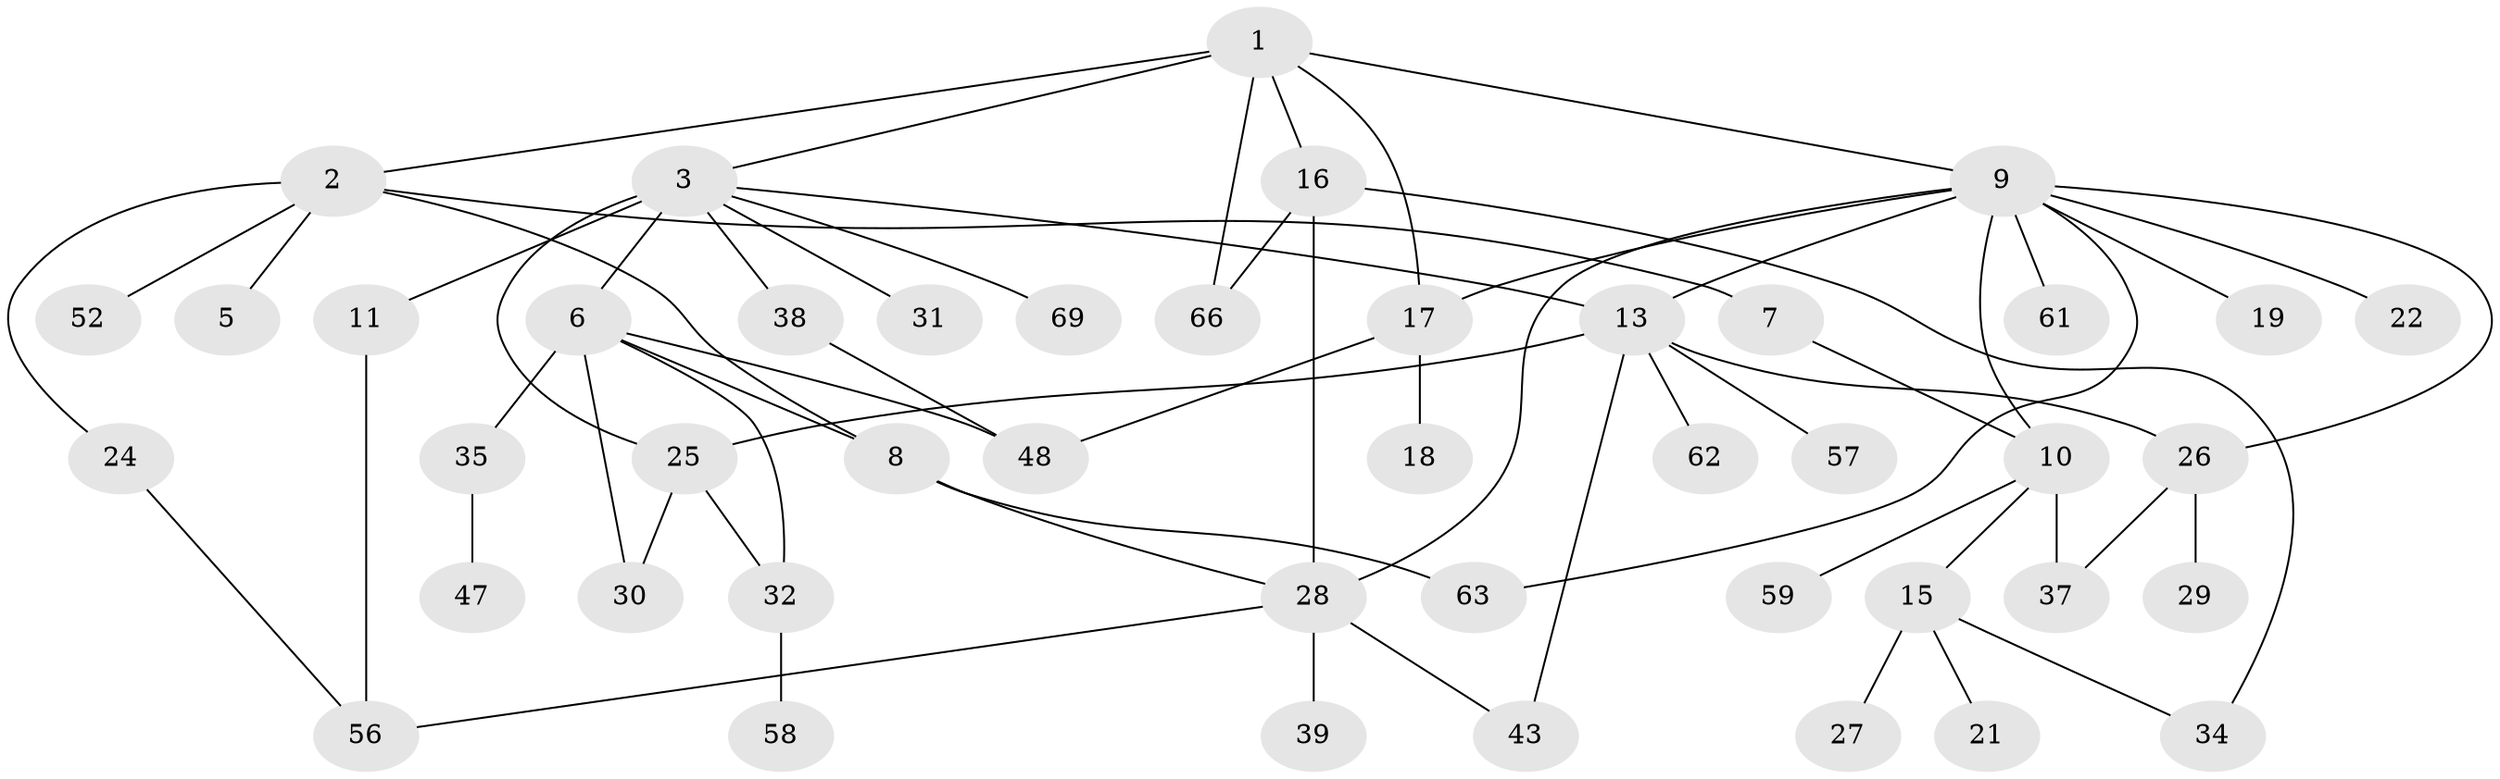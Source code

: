 // Generated by graph-tools (version 1.1) at 2025/23/03/03/25 07:23:30]
// undirected, 45 vertices, 63 edges
graph export_dot {
graph [start="1"]
  node [color=gray90,style=filled];
  1 [super="+65"];
  2 [super="+50"];
  3 [super="+4"];
  5 [super="+14"];
  6 [super="+23"];
  7 [super="+40"];
  8 [super="+42"];
  9 [super="+12"];
  10 [super="+36"];
  11 [super="+54"];
  13 [super="+46"];
  15 [super="+44"];
  16 [super="+20"];
  17 [super="+45"];
  18;
  19;
  21;
  22;
  24;
  25 [super="+51"];
  26 [super="+49"];
  27;
  28 [super="+41"];
  29;
  30;
  31;
  32 [super="+33"];
  34 [super="+55"];
  35 [super="+53"];
  37 [super="+64"];
  38 [super="+60"];
  39 [super="+67"];
  43 [super="+68"];
  47;
  48;
  52;
  56;
  57 [super="+70"];
  58;
  59;
  61 [super="+71"];
  62;
  63;
  66;
  69;
  1 -- 2;
  1 -- 3;
  1 -- 9;
  1 -- 16;
  1 -- 66;
  1 -- 17;
  2 -- 5;
  2 -- 7;
  2 -- 8;
  2 -- 24;
  2 -- 52;
  3 -- 6;
  3 -- 11 [weight=3];
  3 -- 69;
  3 -- 38;
  3 -- 25;
  3 -- 31;
  3 -- 13;
  6 -- 30;
  6 -- 35;
  6 -- 8;
  6 -- 48;
  6 -- 32;
  7 -- 10;
  8 -- 28;
  8 -- 63;
  9 -- 10;
  9 -- 17;
  9 -- 26;
  9 -- 28;
  9 -- 63;
  9 -- 13;
  9 -- 19;
  9 -- 22;
  9 -- 61;
  10 -- 15;
  10 -- 37;
  10 -- 59;
  11 -- 56;
  13 -- 25;
  13 -- 57;
  13 -- 62;
  13 -- 43;
  13 -- 26;
  15 -- 21;
  15 -- 27;
  15 -- 34;
  16 -- 28;
  16 -- 66;
  16 -- 34;
  17 -- 18;
  17 -- 48;
  24 -- 56;
  25 -- 32;
  25 -- 30;
  26 -- 29;
  26 -- 37;
  28 -- 39;
  28 -- 43;
  28 -- 56;
  32 -- 58;
  35 -- 47;
  38 -- 48;
}
